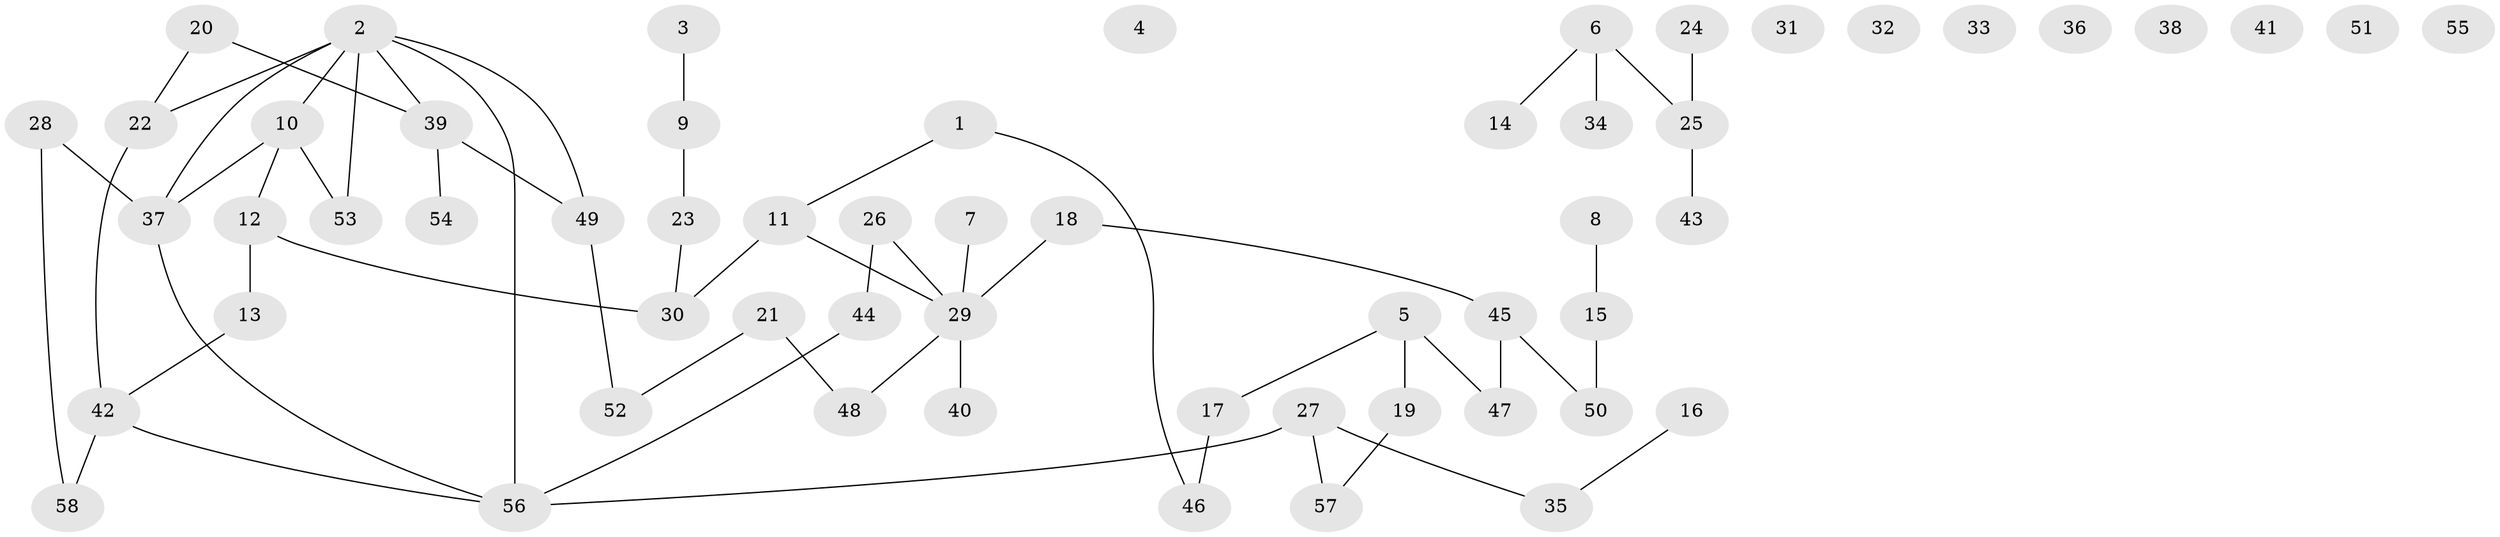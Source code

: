 // coarse degree distribution, {3: 0.4444444444444444, 4: 0.1111111111111111, 2: 0.4444444444444444}
// Generated by graph-tools (version 1.1) at 2025/35/03/04/25 23:35:49]
// undirected, 58 vertices, 59 edges
graph export_dot {
  node [color=gray90,style=filled];
  1;
  2;
  3;
  4;
  5;
  6;
  7;
  8;
  9;
  10;
  11;
  12;
  13;
  14;
  15;
  16;
  17;
  18;
  19;
  20;
  21;
  22;
  23;
  24;
  25;
  26;
  27;
  28;
  29;
  30;
  31;
  32;
  33;
  34;
  35;
  36;
  37;
  38;
  39;
  40;
  41;
  42;
  43;
  44;
  45;
  46;
  47;
  48;
  49;
  50;
  51;
  52;
  53;
  54;
  55;
  56;
  57;
  58;
  1 -- 11;
  1 -- 46;
  2 -- 10;
  2 -- 22;
  2 -- 37;
  2 -- 39;
  2 -- 49;
  2 -- 53;
  2 -- 56;
  3 -- 9;
  5 -- 17;
  5 -- 19;
  5 -- 47;
  6 -- 14;
  6 -- 25;
  6 -- 34;
  7 -- 29;
  8 -- 15;
  9 -- 23;
  10 -- 12;
  10 -- 37;
  10 -- 53;
  11 -- 29;
  11 -- 30;
  12 -- 13;
  12 -- 30;
  13 -- 42;
  15 -- 50;
  16 -- 35;
  17 -- 46;
  18 -- 29;
  18 -- 45;
  19 -- 57;
  20 -- 22;
  20 -- 39;
  21 -- 48;
  21 -- 52;
  22 -- 42;
  23 -- 30;
  24 -- 25;
  25 -- 43;
  26 -- 29;
  26 -- 44;
  27 -- 35;
  27 -- 56;
  27 -- 57;
  28 -- 37;
  28 -- 58;
  29 -- 40;
  29 -- 48;
  37 -- 56;
  39 -- 49;
  39 -- 54;
  42 -- 56;
  42 -- 58;
  44 -- 56;
  45 -- 47;
  45 -- 50;
  49 -- 52;
}
